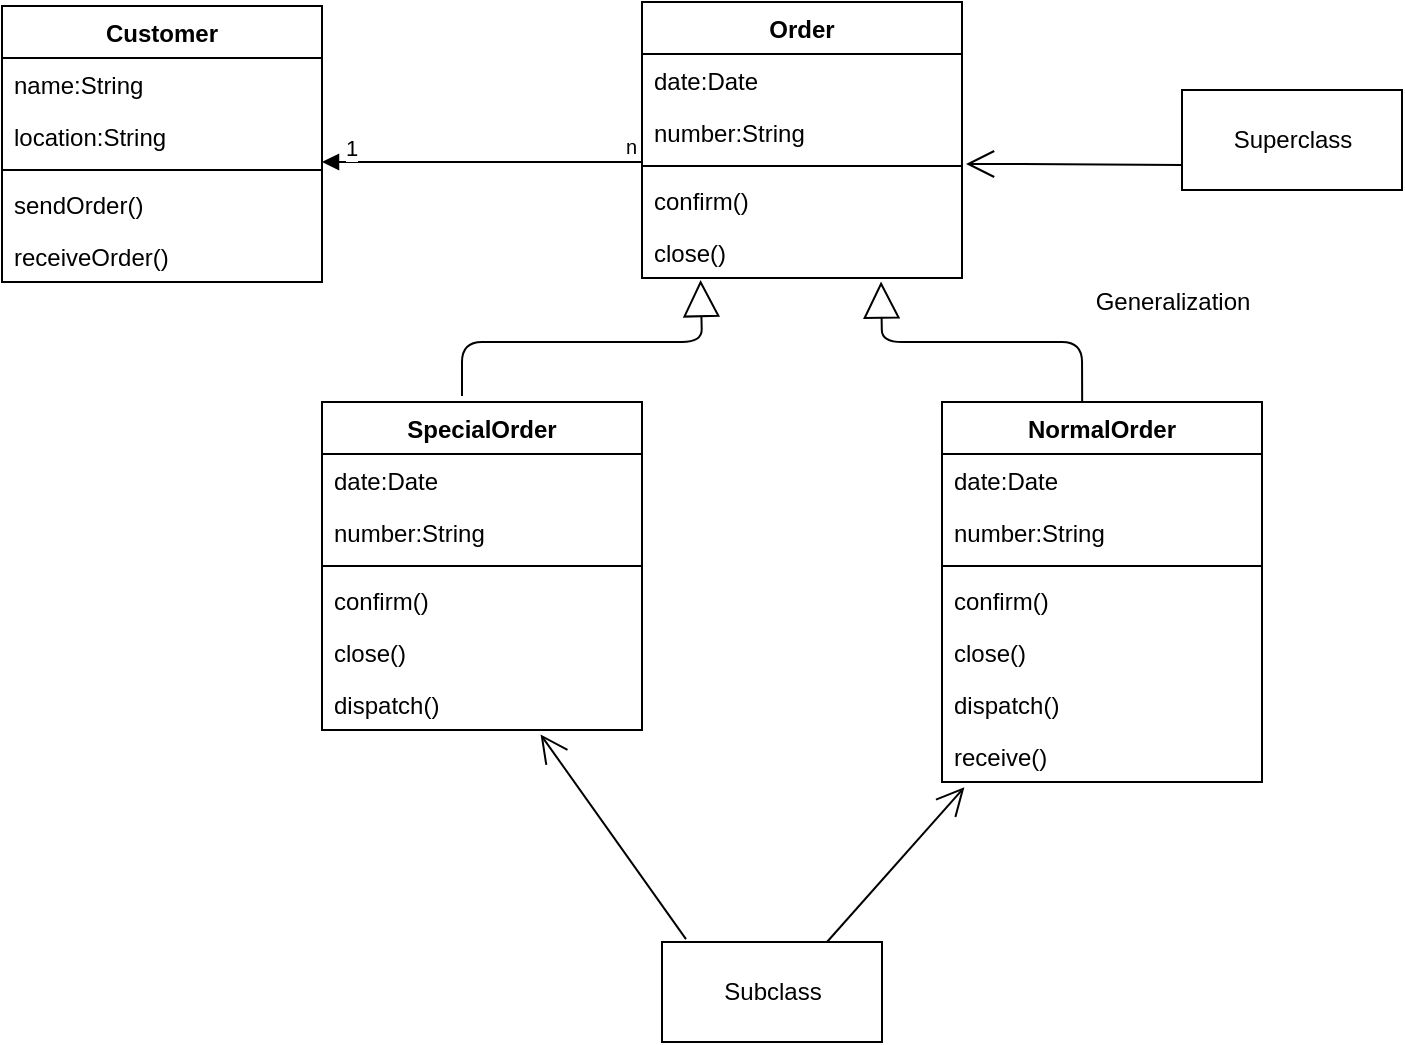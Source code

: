 <mxfile version="13.0.5" type="device"><diagram id="C5RBs43oDa-KdzZeNtuy" name="Page-1"><mxGraphModel dx="1038" dy="580" grid="1" gridSize="10" guides="1" tooltips="1" connect="1" arrows="1" fold="1" page="1" pageScale="1" pageWidth="827" pageHeight="1169" math="0" shadow="0"><root><mxCell id="WIyWlLk6GJQsqaUBKTNV-0"/><mxCell id="WIyWlLk6GJQsqaUBKTNV-1" parent="WIyWlLk6GJQsqaUBKTNV-0"/><mxCell id="rUYqZTrkSmbxKI6ZYtfl-15" value="Customer" style="swimlane;fontStyle=1;align=center;verticalAlign=top;childLayout=stackLayout;horizontal=1;startSize=26;horizontalStack=0;resizeParent=1;resizeParentMax=0;resizeLast=0;collapsible=1;marginBottom=0;" vertex="1" parent="WIyWlLk6GJQsqaUBKTNV-1"><mxGeometry x="40" y="42" width="160" height="138" as="geometry"/></mxCell><mxCell id="rUYqZTrkSmbxKI6ZYtfl-16" value="name:String" style="text;strokeColor=none;fillColor=none;align=left;verticalAlign=top;spacingLeft=4;spacingRight=4;overflow=hidden;rotatable=0;points=[[0,0.5],[1,0.5]];portConstraint=eastwest;" vertex="1" parent="rUYqZTrkSmbxKI6ZYtfl-15"><mxGeometry y="26" width="160" height="26" as="geometry"/></mxCell><mxCell id="rUYqZTrkSmbxKI6ZYtfl-19" value="location:String" style="text;strokeColor=none;fillColor=none;align=left;verticalAlign=top;spacingLeft=4;spacingRight=4;overflow=hidden;rotatable=0;points=[[0,0.5],[1,0.5]];portConstraint=eastwest;" vertex="1" parent="rUYqZTrkSmbxKI6ZYtfl-15"><mxGeometry y="52" width="160" height="26" as="geometry"/></mxCell><mxCell id="rUYqZTrkSmbxKI6ZYtfl-17" value="" style="line;strokeWidth=1;fillColor=none;align=left;verticalAlign=middle;spacingTop=-1;spacingLeft=3;spacingRight=3;rotatable=0;labelPosition=right;points=[];portConstraint=eastwest;" vertex="1" parent="rUYqZTrkSmbxKI6ZYtfl-15"><mxGeometry y="78" width="160" height="8" as="geometry"/></mxCell><mxCell id="rUYqZTrkSmbxKI6ZYtfl-18" value="sendOrder()" style="text;strokeColor=none;fillColor=none;align=left;verticalAlign=top;spacingLeft=4;spacingRight=4;overflow=hidden;rotatable=0;points=[[0,0.5],[1,0.5]];portConstraint=eastwest;" vertex="1" parent="rUYqZTrkSmbxKI6ZYtfl-15"><mxGeometry y="86" width="160" height="26" as="geometry"/></mxCell><mxCell id="rUYqZTrkSmbxKI6ZYtfl-20" value="receiveOrder()" style="text;strokeColor=none;fillColor=none;align=left;verticalAlign=top;spacingLeft=4;spacingRight=4;overflow=hidden;rotatable=0;points=[[0,0.5],[1,0.5]];portConstraint=eastwest;" vertex="1" parent="rUYqZTrkSmbxKI6ZYtfl-15"><mxGeometry y="112" width="160" height="26" as="geometry"/></mxCell><mxCell id="rUYqZTrkSmbxKI6ZYtfl-21" value="Order" style="swimlane;fontStyle=1;align=center;verticalAlign=top;childLayout=stackLayout;horizontal=1;startSize=26;horizontalStack=0;resizeParent=1;resizeParentMax=0;resizeLast=0;collapsible=1;marginBottom=0;" vertex="1" parent="WIyWlLk6GJQsqaUBKTNV-1"><mxGeometry x="360" y="40" width="160" height="138" as="geometry"/></mxCell><mxCell id="rUYqZTrkSmbxKI6ZYtfl-22" value="date:Date" style="text;strokeColor=none;fillColor=none;align=left;verticalAlign=top;spacingLeft=4;spacingRight=4;overflow=hidden;rotatable=0;points=[[0,0.5],[1,0.5]];portConstraint=eastwest;" vertex="1" parent="rUYqZTrkSmbxKI6ZYtfl-21"><mxGeometry y="26" width="160" height="26" as="geometry"/></mxCell><mxCell id="rUYqZTrkSmbxKI6ZYtfl-23" value="number:String" style="text;strokeColor=none;fillColor=none;align=left;verticalAlign=top;spacingLeft=4;spacingRight=4;overflow=hidden;rotatable=0;points=[[0,0.5],[1,0.5]];portConstraint=eastwest;" vertex="1" parent="rUYqZTrkSmbxKI6ZYtfl-21"><mxGeometry y="52" width="160" height="26" as="geometry"/></mxCell><mxCell id="rUYqZTrkSmbxKI6ZYtfl-24" value="" style="line;strokeWidth=1;fillColor=none;align=left;verticalAlign=middle;spacingTop=-1;spacingLeft=3;spacingRight=3;rotatable=0;labelPosition=right;points=[];portConstraint=eastwest;" vertex="1" parent="rUYqZTrkSmbxKI6ZYtfl-21"><mxGeometry y="78" width="160" height="8" as="geometry"/></mxCell><mxCell id="rUYqZTrkSmbxKI6ZYtfl-25" value="confirm()" style="text;strokeColor=none;fillColor=none;align=left;verticalAlign=top;spacingLeft=4;spacingRight=4;overflow=hidden;rotatable=0;points=[[0,0.5],[1,0.5]];portConstraint=eastwest;" vertex="1" parent="rUYqZTrkSmbxKI6ZYtfl-21"><mxGeometry y="86" width="160" height="26" as="geometry"/></mxCell><mxCell id="rUYqZTrkSmbxKI6ZYtfl-26" value="close()" style="text;strokeColor=none;fillColor=none;align=left;verticalAlign=top;spacingLeft=4;spacingRight=4;overflow=hidden;rotatable=0;points=[[0,0.5],[1,0.5]];portConstraint=eastwest;" vertex="1" parent="rUYqZTrkSmbxKI6ZYtfl-21"><mxGeometry y="112" width="160" height="26" as="geometry"/></mxCell><mxCell id="rUYqZTrkSmbxKI6ZYtfl-27" value="SpecialOrder" style="swimlane;fontStyle=1;align=center;verticalAlign=top;childLayout=stackLayout;horizontal=1;startSize=26;horizontalStack=0;resizeParent=1;resizeParentMax=0;resizeLast=0;collapsible=1;marginBottom=0;" vertex="1" parent="WIyWlLk6GJQsqaUBKTNV-1"><mxGeometry x="200" y="240" width="160" height="164" as="geometry"/></mxCell><mxCell id="rUYqZTrkSmbxKI6ZYtfl-28" value="date:Date" style="text;strokeColor=none;fillColor=none;align=left;verticalAlign=top;spacingLeft=4;spacingRight=4;overflow=hidden;rotatable=0;points=[[0,0.5],[1,0.5]];portConstraint=eastwest;" vertex="1" parent="rUYqZTrkSmbxKI6ZYtfl-27"><mxGeometry y="26" width="160" height="26" as="geometry"/></mxCell><mxCell id="rUYqZTrkSmbxKI6ZYtfl-29" value="number:String" style="text;strokeColor=none;fillColor=none;align=left;verticalAlign=top;spacingLeft=4;spacingRight=4;overflow=hidden;rotatable=0;points=[[0,0.5],[1,0.5]];portConstraint=eastwest;" vertex="1" parent="rUYqZTrkSmbxKI6ZYtfl-27"><mxGeometry y="52" width="160" height="26" as="geometry"/></mxCell><mxCell id="rUYqZTrkSmbxKI6ZYtfl-30" value="" style="line;strokeWidth=1;fillColor=none;align=left;verticalAlign=middle;spacingTop=-1;spacingLeft=3;spacingRight=3;rotatable=0;labelPosition=right;points=[];portConstraint=eastwest;" vertex="1" parent="rUYqZTrkSmbxKI6ZYtfl-27"><mxGeometry y="78" width="160" height="8" as="geometry"/></mxCell><mxCell id="rUYqZTrkSmbxKI6ZYtfl-31" value="confirm()" style="text;strokeColor=none;fillColor=none;align=left;verticalAlign=top;spacingLeft=4;spacingRight=4;overflow=hidden;rotatable=0;points=[[0,0.5],[1,0.5]];portConstraint=eastwest;" vertex="1" parent="rUYqZTrkSmbxKI6ZYtfl-27"><mxGeometry y="86" width="160" height="26" as="geometry"/></mxCell><mxCell id="rUYqZTrkSmbxKI6ZYtfl-32" value="close()" style="text;strokeColor=none;fillColor=none;align=left;verticalAlign=top;spacingLeft=4;spacingRight=4;overflow=hidden;rotatable=0;points=[[0,0.5],[1,0.5]];portConstraint=eastwest;" vertex="1" parent="rUYqZTrkSmbxKI6ZYtfl-27"><mxGeometry y="112" width="160" height="26" as="geometry"/></mxCell><mxCell id="rUYqZTrkSmbxKI6ZYtfl-39" value="dispatch()" style="text;strokeColor=none;fillColor=none;align=left;verticalAlign=top;spacingLeft=4;spacingRight=4;overflow=hidden;rotatable=0;points=[[0,0.5],[1,0.5]];portConstraint=eastwest;" vertex="1" parent="rUYqZTrkSmbxKI6ZYtfl-27"><mxGeometry y="138" width="160" height="26" as="geometry"/></mxCell><mxCell id="rUYqZTrkSmbxKI6ZYtfl-33" value="NormalOrder" style="swimlane;fontStyle=1;align=center;verticalAlign=top;childLayout=stackLayout;horizontal=1;startSize=26;horizontalStack=0;resizeParent=1;resizeParentMax=0;resizeLast=0;collapsible=1;marginBottom=0;" vertex="1" parent="WIyWlLk6GJQsqaUBKTNV-1"><mxGeometry x="510" y="240" width="160" height="190" as="geometry"/></mxCell><mxCell id="rUYqZTrkSmbxKI6ZYtfl-34" value="date:Date" style="text;strokeColor=none;fillColor=none;align=left;verticalAlign=top;spacingLeft=4;spacingRight=4;overflow=hidden;rotatable=0;points=[[0,0.5],[1,0.5]];portConstraint=eastwest;" vertex="1" parent="rUYqZTrkSmbxKI6ZYtfl-33"><mxGeometry y="26" width="160" height="26" as="geometry"/></mxCell><mxCell id="rUYqZTrkSmbxKI6ZYtfl-35" value="number:String" style="text;strokeColor=none;fillColor=none;align=left;verticalAlign=top;spacingLeft=4;spacingRight=4;overflow=hidden;rotatable=0;points=[[0,0.5],[1,0.5]];portConstraint=eastwest;" vertex="1" parent="rUYqZTrkSmbxKI6ZYtfl-33"><mxGeometry y="52" width="160" height="26" as="geometry"/></mxCell><mxCell id="rUYqZTrkSmbxKI6ZYtfl-36" value="" style="line;strokeWidth=1;fillColor=none;align=left;verticalAlign=middle;spacingTop=-1;spacingLeft=3;spacingRight=3;rotatable=0;labelPosition=right;points=[];portConstraint=eastwest;" vertex="1" parent="rUYqZTrkSmbxKI6ZYtfl-33"><mxGeometry y="78" width="160" height="8" as="geometry"/></mxCell><mxCell id="rUYqZTrkSmbxKI6ZYtfl-37" value="confirm()" style="text;strokeColor=none;fillColor=none;align=left;verticalAlign=top;spacingLeft=4;spacingRight=4;overflow=hidden;rotatable=0;points=[[0,0.5],[1,0.5]];portConstraint=eastwest;" vertex="1" parent="rUYqZTrkSmbxKI6ZYtfl-33"><mxGeometry y="86" width="160" height="26" as="geometry"/></mxCell><mxCell id="rUYqZTrkSmbxKI6ZYtfl-38" value="close()" style="text;strokeColor=none;fillColor=none;align=left;verticalAlign=top;spacingLeft=4;spacingRight=4;overflow=hidden;rotatable=0;points=[[0,0.5],[1,0.5]];portConstraint=eastwest;" vertex="1" parent="rUYqZTrkSmbxKI6ZYtfl-33"><mxGeometry y="112" width="160" height="26" as="geometry"/></mxCell><mxCell id="rUYqZTrkSmbxKI6ZYtfl-40" value="dispatch()" style="text;strokeColor=none;fillColor=none;align=left;verticalAlign=top;spacingLeft=4;spacingRight=4;overflow=hidden;rotatable=0;points=[[0,0.5],[1,0.5]];portConstraint=eastwest;" vertex="1" parent="rUYqZTrkSmbxKI6ZYtfl-33"><mxGeometry y="138" width="160" height="26" as="geometry"/></mxCell><mxCell id="rUYqZTrkSmbxKI6ZYtfl-41" value="receive()" style="text;strokeColor=none;fillColor=none;align=left;verticalAlign=top;spacingLeft=4;spacingRight=4;overflow=hidden;rotatable=0;points=[[0,0.5],[1,0.5]];portConstraint=eastwest;" vertex="1" parent="rUYqZTrkSmbxKI6ZYtfl-33"><mxGeometry y="164" width="160" height="26" as="geometry"/></mxCell><mxCell id="rUYqZTrkSmbxKI6ZYtfl-44" value="1" style="endArrow=block;endFill=1;html=1;edgeStyle=orthogonalEdgeStyle;align=left;verticalAlign=top;" edge="1" parent="WIyWlLk6GJQsqaUBKTNV-1"><mxGeometry x="0.875" y="-20" relative="1" as="geometry"><mxPoint x="360" y="120" as="sourcePoint"/><mxPoint x="200" y="120" as="targetPoint"/><mxPoint as="offset"/></mxGeometry></mxCell><mxCell id="rUYqZTrkSmbxKI6ZYtfl-45" value="n" style="resizable=0;html=1;align=left;verticalAlign=bottom;labelBackgroundColor=#ffffff;fontSize=10;" connectable="0" vertex="1" parent="rUYqZTrkSmbxKI6ZYtfl-44"><mxGeometry x="-1" relative="1" as="geometry"><mxPoint x="-10" as="offset"/></mxGeometry></mxCell><mxCell id="rUYqZTrkSmbxKI6ZYtfl-46" value="" style="endArrow=open;endFill=1;endSize=12;html=1;exitX=0;exitY=0.75;exitDx=0;exitDy=0;" edge="1" parent="WIyWlLk6GJQsqaUBKTNV-1" source="rUYqZTrkSmbxKI6ZYtfl-47"><mxGeometry width="160" relative="1" as="geometry"><mxPoint x="680" y="120" as="sourcePoint"/><mxPoint x="522" y="121" as="targetPoint"/><Array as="points"><mxPoint x="560" y="121"/></Array></mxGeometry></mxCell><mxCell id="rUYqZTrkSmbxKI6ZYtfl-47" value="Superclass" style="html=1;" vertex="1" parent="WIyWlLk6GJQsqaUBKTNV-1"><mxGeometry x="630" y="84" width="110" height="50" as="geometry"/></mxCell><mxCell id="rUYqZTrkSmbxKI6ZYtfl-49" value="Subclass" style="html=1;" vertex="1" parent="WIyWlLk6GJQsqaUBKTNV-1"><mxGeometry x="370" y="510" width="110" height="50" as="geometry"/></mxCell><mxCell id="rUYqZTrkSmbxKI6ZYtfl-50" value="" style="endArrow=open;endFill=1;endSize=12;html=1;entryX=0.683;entryY=1.085;entryDx=0;entryDy=0;entryPerimeter=0;exitX=0.109;exitY=-0.028;exitDx=0;exitDy=0;exitPerimeter=0;" edge="1" parent="WIyWlLk6GJQsqaUBKTNV-1" source="rUYqZTrkSmbxKI6ZYtfl-49" target="rUYqZTrkSmbxKI6ZYtfl-39"><mxGeometry width="160" relative="1" as="geometry"><mxPoint x="170" y="460" as="sourcePoint"/><mxPoint x="330" y="460" as="targetPoint"/><Array as="points"/></mxGeometry></mxCell><mxCell id="rUYqZTrkSmbxKI6ZYtfl-51" value="" style="endArrow=open;endFill=1;endSize=12;html=1;entryX=0.07;entryY=1.1;entryDx=0;entryDy=0;entryPerimeter=0;exitX=0.75;exitY=0;exitDx=0;exitDy=0;" edge="1" parent="WIyWlLk6GJQsqaUBKTNV-1" source="rUYqZTrkSmbxKI6ZYtfl-49" target="rUYqZTrkSmbxKI6ZYtfl-41"><mxGeometry width="160" relative="1" as="geometry"><mxPoint x="570" y="510" as="sourcePoint"/><mxPoint x="497.29" y="407.61" as="targetPoint"/><Array as="points"/></mxGeometry></mxCell><mxCell id="rUYqZTrkSmbxKI6ZYtfl-52" value="" style="endArrow=block;endSize=16;endFill=0;html=1;entryX=0.183;entryY=1.038;entryDx=0;entryDy=0;entryPerimeter=0;" edge="1" parent="WIyWlLk6GJQsqaUBKTNV-1" target="rUYqZTrkSmbxKI6ZYtfl-26"><mxGeometry x="-0.529" y="-42" width="160" relative="1" as="geometry"><mxPoint x="270" y="237" as="sourcePoint"/><mxPoint x="400" y="220" as="targetPoint"/><Array as="points"><mxPoint x="270" y="210"/><mxPoint x="390" y="210"/></Array><mxPoint x="30" y="-72" as="offset"/></mxGeometry></mxCell><mxCell id="rUYqZTrkSmbxKI6ZYtfl-53" value="" style="endArrow=block;endSize=16;endFill=0;html=1;exitX=0.438;exitY=0;exitDx=0;exitDy=0;exitPerimeter=0;entryX=0.747;entryY=1.069;entryDx=0;entryDy=0;entryPerimeter=0;" edge="1" parent="WIyWlLk6GJQsqaUBKTNV-1" source="rUYqZTrkSmbxKI6ZYtfl-33" target="rUYqZTrkSmbxKI6ZYtfl-26"><mxGeometry x="0.375" y="50" width="160" relative="1" as="geometry"><mxPoint x="620" y="210" as="sourcePoint"/><mxPoint x="480" y="190" as="targetPoint"/><Array as="points"><mxPoint x="580" y="210"/><mxPoint x="480" y="210"/></Array><mxPoint as="offset"/></mxGeometry></mxCell><mxCell id="rUYqZTrkSmbxKI6ZYtfl-54" value="Generalization" style="text;html=1;align=center;verticalAlign=middle;resizable=0;points=[];autosize=1;" vertex="1" parent="WIyWlLk6GJQsqaUBKTNV-1"><mxGeometry x="580" y="180" width="90" height="20" as="geometry"/></mxCell></root></mxGraphModel></diagram></mxfile>